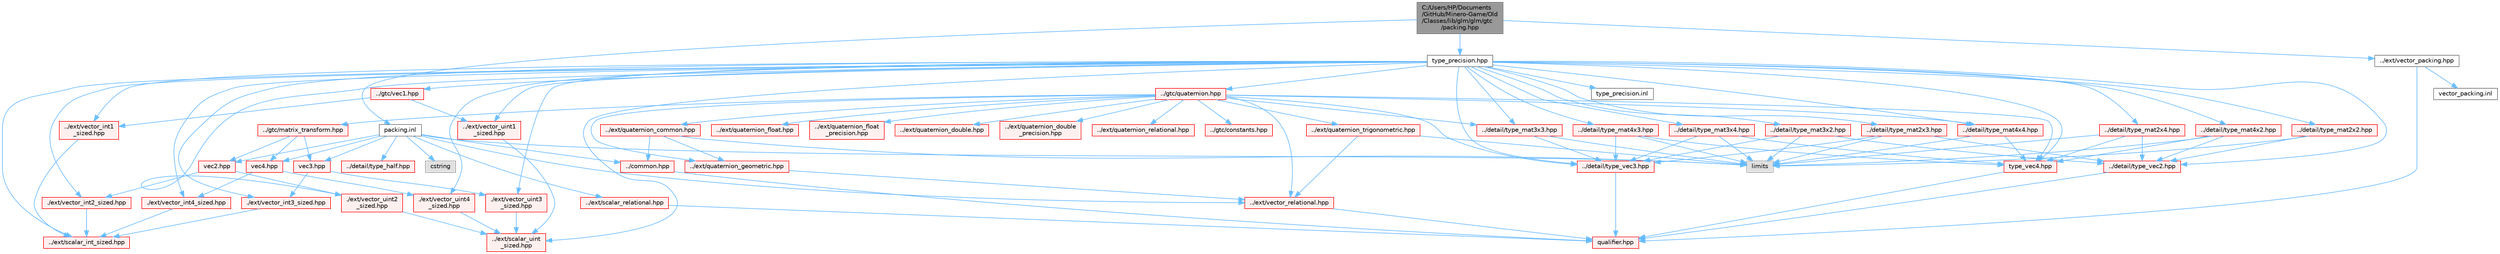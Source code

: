 digraph "C:/Users/HP/Documents/GitHub/Minero-Game/Old/Classes/lib/glm/glm/gtc/packing.hpp"
{
 // LATEX_PDF_SIZE
  bgcolor="transparent";
  edge [fontname=Helvetica,fontsize=10,labelfontname=Helvetica,labelfontsize=10];
  node [fontname=Helvetica,fontsize=10,shape=box,height=0.2,width=0.4];
  Node1 [id="Node000001",label="C:/Users/HP/Documents\l/GitHub/Minero-Game/Old\l/Classes/lib/glm/glm/gtc\l/packing.hpp",height=0.2,width=0.4,color="gray40", fillcolor="grey60", style="filled", fontcolor="black",tooltip=" "];
  Node1 -> Node2 [id="edge1_Node000001_Node000002",color="steelblue1",style="solid",tooltip=" "];
  Node2 [id="Node000002",label="type_precision.hpp",height=0.2,width=0.4,color="grey40", fillcolor="white", style="filled",URL="$_old_2_classes_2lib_2glm_2glm_2gtc_2type__precision_8hpp.html",tooltip=" "];
  Node2 -> Node3 [id="edge2_Node000002_Node000003",color="steelblue1",style="solid",tooltip=" "];
  Node3 [id="Node000003",label="../gtc/quaternion.hpp",height=0.2,width=0.4,color="red", fillcolor="#FFF0F0", style="filled",URL="$_old_2_classes_2lib_2glm_2glm_2gtc_2quaternion_8hpp.html",tooltip=" "];
  Node3 -> Node4 [id="edge3_Node000003_Node000004",color="steelblue1",style="solid",tooltip=" "];
  Node4 [id="Node000004",label="../gtc/constants.hpp",height=0.2,width=0.4,color="red", fillcolor="#FFF0F0", style="filled",URL="$_old_2_classes_2lib_2glm_2glm_2gtc_2constants_8hpp.html",tooltip=" "];
  Node3 -> Node13 [id="edge4_Node000003_Node000013",color="steelblue1",style="solid",tooltip=" "];
  Node13 [id="Node000013",label="../gtc/matrix_transform.hpp",height=0.2,width=0.4,color="red", fillcolor="#FFF0F0", style="filled",URL="$_old_2_classes_2lib_2glm_2glm_2gtc_2matrix__transform_8hpp.html",tooltip=" "];
  Node13 -> Node23 [id="edge5_Node000013_Node000023",color="steelblue1",style="solid",tooltip=" "];
  Node23 [id="Node000023",label="vec2.hpp",height=0.2,width=0.4,color="red", fillcolor="#FFF0F0", style="filled",URL="$_old_2_classes_2lib_2glm_2glm_2vec2_8hpp.html",tooltip=" "];
  Node23 -> Node33 [id="edge6_Node000023_Node000033",color="steelblue1",style="solid",tooltip=" "];
  Node33 [id="Node000033",label="./ext/vector_int2_sized.hpp",height=0.2,width=0.4,color="red", fillcolor="#FFF0F0", style="filled",URL="$_old_2_classes_2lib_2glm_2glm_2ext_2vector__int2__sized_8hpp.html",tooltip=" "];
  Node33 -> Node34 [id="edge7_Node000033_Node000034",color="steelblue1",style="solid",tooltip=" "];
  Node34 [id="Node000034",label="../ext/scalar_int_sized.hpp",height=0.2,width=0.4,color="red", fillcolor="#FFF0F0", style="filled",URL="$_old_2_classes_2lib_2glm_2glm_2ext_2scalar__int__sized_8hpp.html",tooltip=" "];
  Node23 -> Node36 [id="edge8_Node000023_Node000036",color="steelblue1",style="solid",tooltip=" "];
  Node36 [id="Node000036",label="./ext/vector_uint2\l_sized.hpp",height=0.2,width=0.4,color="red", fillcolor="#FFF0F0", style="filled",URL="$_old_2_classes_2lib_2glm_2glm_2ext_2vector__uint2__sized_8hpp.html",tooltip=" "];
  Node36 -> Node37 [id="edge9_Node000036_Node000037",color="steelblue1",style="solid",tooltip=" "];
  Node37 [id="Node000037",label="../ext/scalar_uint\l_sized.hpp",height=0.2,width=0.4,color="red", fillcolor="#FFF0F0", style="filled",URL="$_old_2_classes_2lib_2glm_2glm_2ext_2scalar__uint__sized_8hpp.html",tooltip=" "];
  Node13 -> Node38 [id="edge10_Node000013_Node000038",color="steelblue1",style="solid",tooltip=" "];
  Node38 [id="Node000038",label="vec3.hpp",height=0.2,width=0.4,color="red", fillcolor="#FFF0F0", style="filled",URL="$_old_2_classes_2lib_2glm_2glm_2vec3_8hpp.html",tooltip=" "];
  Node38 -> Node48 [id="edge11_Node000038_Node000048",color="steelblue1",style="solid",tooltip=" "];
  Node48 [id="Node000048",label="./ext/vector_int3_sized.hpp",height=0.2,width=0.4,color="red", fillcolor="#FFF0F0", style="filled",URL="$_old_2_classes_2lib_2glm_2glm_2ext_2vector__int3__sized_8hpp.html",tooltip=" "];
  Node48 -> Node34 [id="edge12_Node000048_Node000034",color="steelblue1",style="solid",tooltip=" "];
  Node38 -> Node50 [id="edge13_Node000038_Node000050",color="steelblue1",style="solid",tooltip=" "];
  Node50 [id="Node000050",label="./ext/vector_uint3\l_sized.hpp",height=0.2,width=0.4,color="red", fillcolor="#FFF0F0", style="filled",URL="$_old_2_classes_2lib_2glm_2glm_2ext_2vector__uint3__sized_8hpp.html",tooltip=" "];
  Node50 -> Node37 [id="edge14_Node000050_Node000037",color="steelblue1",style="solid",tooltip=" "];
  Node13 -> Node51 [id="edge15_Node000013_Node000051",color="steelblue1",style="solid",tooltip=" "];
  Node51 [id="Node000051",label="vec4.hpp",height=0.2,width=0.4,color="red", fillcolor="#FFF0F0", style="filled",URL="$_old_2_classes_2lib_2glm_2glm_2vec4_8hpp.html",tooltip=" "];
  Node51 -> Node59 [id="edge16_Node000051_Node000059",color="steelblue1",style="solid",tooltip=" "];
  Node59 [id="Node000059",label="./ext/vector_int4_sized.hpp",height=0.2,width=0.4,color="red", fillcolor="#FFF0F0", style="filled",URL="$_old_2_classes_2lib_2glm_2glm_2ext_2vector__int4__sized_8hpp.html",tooltip=" "];
  Node59 -> Node34 [id="edge17_Node000059_Node000034",color="steelblue1",style="solid",tooltip=" "];
  Node51 -> Node61 [id="edge18_Node000051_Node000061",color="steelblue1",style="solid",tooltip=" "];
  Node61 [id="Node000061",label="./ext/vector_uint4\l_sized.hpp",height=0.2,width=0.4,color="red", fillcolor="#FFF0F0", style="filled",URL="$_old_2_classes_2lib_2glm_2glm_2ext_2vector__uint4__sized_8hpp.html",tooltip=" "];
  Node61 -> Node37 [id="edge19_Node000061_Node000037",color="steelblue1",style="solid",tooltip=" "];
  Node3 -> Node147 [id="edge20_Node000003_Node000147",color="steelblue1",style="solid",tooltip=" "];
  Node147 [id="Node000147",label="../ext/vector_relational.hpp",height=0.2,width=0.4,color="red", fillcolor="#FFF0F0", style="filled",URL="$_old_2_classes_2lib_2glm_2glm_2ext_2vector__relational_8hpp.html",tooltip=" "];
  Node147 -> Node18 [id="edge21_Node000147_Node000018",color="steelblue1",style="solid",tooltip=" "];
  Node18 [id="Node000018",label="qualifier.hpp",height=0.2,width=0.4,color="red", fillcolor="#FFF0F0", style="filled",URL="$_old_2_classes_2lib_2glm_2glm_2detail_2qualifier_8hpp.html",tooltip=" "];
  Node3 -> Node150 [id="edge22_Node000003_Node000150",color="steelblue1",style="solid",tooltip=" "];
  Node150 [id="Node000150",label="../ext/quaternion_common.hpp",height=0.2,width=0.4,color="red", fillcolor="#FFF0F0", style="filled",URL="$_old_2_classes_2lib_2glm_2glm_2ext_2quaternion__common_8hpp.html",tooltip=" "];
  Node150 -> Node151 [id="edge23_Node000150_Node000151",color="steelblue1",style="solid",tooltip=" "];
  Node151 [id="Node000151",label="../ext/quaternion_geometric.hpp",height=0.2,width=0.4,color="red", fillcolor="#FFF0F0", style="filled",URL="$_old_2_classes_2lib_2glm_2glm_2ext_2quaternion__geometric_8hpp.html",tooltip=" "];
  Node151 -> Node147 [id="edge24_Node000151_Node000147",color="steelblue1",style="solid",tooltip=" "];
  Node150 -> Node130 [id="edge25_Node000150_Node000130",color="steelblue1",style="solid",tooltip=" "];
  Node130 [id="Node000130",label="../common.hpp",height=0.2,width=0.4,color="red", fillcolor="#FFF0F0", style="filled",URL="$_old_2_classes_2lib_2glm_2glm_2common_8hpp.html",tooltip=" "];
  Node130 -> Node18 [id="edge26_Node000130_Node000018",color="steelblue1",style="solid",tooltip=" "];
  Node150 -> Node11 [id="edge27_Node000150_Node000011",color="steelblue1",style="solid",tooltip=" "];
  Node11 [id="Node000011",label="limits",height=0.2,width=0.4,color="grey60", fillcolor="#E0E0E0", style="filled",tooltip=" "];
  Node3 -> Node155 [id="edge28_Node000003_Node000155",color="steelblue1",style="solid",tooltip=" "];
  Node155 [id="Node000155",label="../ext/quaternion_float.hpp",height=0.2,width=0.4,color="red", fillcolor="#FFF0F0", style="filled",URL="$_old_2_classes_2lib_2glm_2glm_2ext_2quaternion__float_8hpp.html",tooltip=" "];
  Node3 -> Node160 [id="edge29_Node000003_Node000160",color="steelblue1",style="solid",tooltip=" "];
  Node160 [id="Node000160",label="../ext/quaternion_float\l_precision.hpp",height=0.2,width=0.4,color="red", fillcolor="#FFF0F0", style="filled",URL="$_old_2_classes_2lib_2glm_2glm_2ext_2quaternion__float__precision_8hpp.html",tooltip=" "];
  Node3 -> Node161 [id="edge30_Node000003_Node000161",color="steelblue1",style="solid",tooltip=" "];
  Node161 [id="Node000161",label="../ext/quaternion_double.hpp",height=0.2,width=0.4,color="red", fillcolor="#FFF0F0", style="filled",URL="$_old_2_classes_2lib_2glm_2glm_2ext_2quaternion__double_8hpp.html",tooltip=" "];
  Node3 -> Node162 [id="edge31_Node000003_Node000162",color="steelblue1",style="solid",tooltip=" "];
  Node162 [id="Node000162",label="../ext/quaternion_double\l_precision.hpp",height=0.2,width=0.4,color="red", fillcolor="#FFF0F0", style="filled",URL="$_old_2_classes_2lib_2glm_2glm_2ext_2quaternion__double__precision_8hpp.html",tooltip=" "];
  Node3 -> Node157 [id="edge32_Node000003_Node000157",color="steelblue1",style="solid",tooltip=" "];
  Node157 [id="Node000157",label="../ext/quaternion_relational.hpp",height=0.2,width=0.4,color="red", fillcolor="#FFF0F0", style="filled",URL="$_old_2_classes_2lib_2glm_2glm_2ext_2quaternion__relational_8hpp.html",tooltip=" "];
  Node3 -> Node151 [id="edge33_Node000003_Node000151",color="steelblue1",style="solid",tooltip=" "];
  Node3 -> Node163 [id="edge34_Node000003_Node000163",color="steelblue1",style="solid",tooltip=" "];
  Node163 [id="Node000163",label="../ext/quaternion_trigonometric.hpp",height=0.2,width=0.4,color="red", fillcolor="#FFF0F0", style="filled",URL="$_old_2_classes_2lib_2glm_2glm_2ext_2quaternion__trigonometric_8hpp.html",tooltip=" "];
  Node163 -> Node147 [id="edge35_Node000163_Node000147",color="steelblue1",style="solid",tooltip=" "];
  Node163 -> Node11 [id="edge36_Node000163_Node000011",color="steelblue1",style="solid",tooltip=" "];
  Node3 -> Node92 [id="edge37_Node000003_Node000092",color="steelblue1",style="solid",tooltip=" "];
  Node92 [id="Node000092",label="../detail/type_mat3x3.hpp",height=0.2,width=0.4,color="red", fillcolor="#FFF0F0", style="filled",URL="$_old_2_classes_2lib_2glm_2glm_2detail_2type__mat3x3_8hpp.html",tooltip=" "];
  Node92 -> Node40 [id="edge38_Node000092_Node000040",color="steelblue1",style="solid",tooltip=" "];
  Node40 [id="Node000040",label="../detail/type_vec3.hpp",height=0.2,width=0.4,color="red", fillcolor="#FFF0F0", style="filled",URL="$_old_2_classes_2lib_2glm_2glm_2detail_2type__vec3_8hpp.html",tooltip=" "];
  Node40 -> Node18 [id="edge39_Node000040_Node000018",color="steelblue1",style="solid",tooltip=" "];
  Node92 -> Node11 [id="edge40_Node000092_Node000011",color="steelblue1",style="solid",tooltip=" "];
  Node3 -> Node16 [id="edge41_Node000003_Node000016",color="steelblue1",style="solid",tooltip=" "];
  Node16 [id="Node000016",label="../detail/type_mat4x4.hpp",height=0.2,width=0.4,color="red", fillcolor="#FFF0F0", style="filled",URL="$_old_2_classes_2lib_2glm_2glm_2detail_2type__mat4x4_8hpp.html",tooltip=" "];
  Node16 -> Node17 [id="edge42_Node000016_Node000017",color="steelblue1",style="solid",tooltip=" "];
  Node17 [id="Node000017",label="type_vec4.hpp",height=0.2,width=0.4,color="red", fillcolor="#FFF0F0", style="filled",URL="$_old_2_classes_2lib_2glm_2glm_2detail_2type__vec4_8hpp.html",tooltip=" "];
  Node17 -> Node18 [id="edge43_Node000017_Node000018",color="steelblue1",style="solid",tooltip=" "];
  Node16 -> Node11 [id="edge44_Node000016_Node000011",color="steelblue1",style="solid",tooltip=" "];
  Node3 -> Node40 [id="edge45_Node000003_Node000040",color="steelblue1",style="solid",tooltip=" "];
  Node3 -> Node17 [id="edge46_Node000003_Node000017",color="steelblue1",style="solid",tooltip=" "];
  Node2 -> Node170 [id="edge47_Node000002_Node000170",color="steelblue1",style="solid",tooltip=" "];
  Node170 [id="Node000170",label="../gtc/vec1.hpp",height=0.2,width=0.4,color="red", fillcolor="#FFF0F0", style="filled",URL="$_old_2_classes_2lib_2glm_2glm_2gtc_2vec1_8hpp.html",tooltip=" "];
  Node170 -> Node178 [id="edge48_Node000170_Node000178",color="steelblue1",style="solid",tooltip=" "];
  Node178 [id="Node000178",label="../ext/vector_int1\l_sized.hpp",height=0.2,width=0.4,color="red", fillcolor="#FFF0F0", style="filled",URL="$_old_2_classes_2lib_2glm_2glm_2ext_2vector__int1__sized_8hpp.html",tooltip=" "];
  Node178 -> Node34 [id="edge49_Node000178_Node000034",color="steelblue1",style="solid",tooltip=" "];
  Node170 -> Node180 [id="edge50_Node000170_Node000180",color="steelblue1",style="solid",tooltip=" "];
  Node180 [id="Node000180",label="../ext/vector_uint1\l_sized.hpp",height=0.2,width=0.4,color="red", fillcolor="#FFF0F0", style="filled",URL="$_old_2_classes_2lib_2glm_2glm_2ext_2vector__uint1__sized_8hpp.html",tooltip=" "];
  Node180 -> Node37 [id="edge51_Node000180_Node000037",color="steelblue1",style="solid",tooltip=" "];
  Node2 -> Node178 [id="edge52_Node000002_Node000178",color="steelblue1",style="solid",tooltip=" "];
  Node2 -> Node33 [id="edge53_Node000002_Node000033",color="steelblue1",style="solid",tooltip=" "];
  Node2 -> Node48 [id="edge54_Node000002_Node000048",color="steelblue1",style="solid",tooltip=" "];
  Node2 -> Node59 [id="edge55_Node000002_Node000059",color="steelblue1",style="solid",tooltip=" "];
  Node2 -> Node34 [id="edge56_Node000002_Node000034",color="steelblue1",style="solid",tooltip=" "];
  Node2 -> Node180 [id="edge57_Node000002_Node000180",color="steelblue1",style="solid",tooltip=" "];
  Node2 -> Node36 [id="edge58_Node000002_Node000036",color="steelblue1",style="solid",tooltip=" "];
  Node2 -> Node50 [id="edge59_Node000002_Node000050",color="steelblue1",style="solid",tooltip=" "];
  Node2 -> Node61 [id="edge60_Node000002_Node000061",color="steelblue1",style="solid",tooltip=" "];
  Node2 -> Node37 [id="edge61_Node000002_Node000037",color="steelblue1",style="solid",tooltip=" "];
  Node2 -> Node25 [id="edge62_Node000002_Node000025",color="steelblue1",style="solid",tooltip=" "];
  Node25 [id="Node000025",label="../detail/type_vec2.hpp",height=0.2,width=0.4,color="red", fillcolor="#FFF0F0", style="filled",URL="$_old_2_classes_2lib_2glm_2glm_2detail_2type__vec2_8hpp.html",tooltip=" "];
  Node25 -> Node18 [id="edge63_Node000025_Node000018",color="steelblue1",style="solid",tooltip=" "];
  Node2 -> Node40 [id="edge64_Node000002_Node000040",color="steelblue1",style="solid",tooltip=" "];
  Node2 -> Node17 [id="edge65_Node000002_Node000017",color="steelblue1",style="solid",tooltip=" "];
  Node2 -> Node64 [id="edge66_Node000002_Node000064",color="steelblue1",style="solid",tooltip=" "];
  Node64 [id="Node000064",label="../detail/type_mat2x2.hpp",height=0.2,width=0.4,color="red", fillcolor="#FFF0F0", style="filled",URL="$_old_2_classes_2lib_2glm_2glm_2detail_2type__mat2x2_8hpp.html",tooltip=" "];
  Node64 -> Node25 [id="edge67_Node000064_Node000025",color="steelblue1",style="solid",tooltip=" "];
  Node64 -> Node11 [id="edge68_Node000064_Node000011",color="steelblue1",style="solid",tooltip=" "];
  Node2 -> Node71 [id="edge69_Node000002_Node000071",color="steelblue1",style="solid",tooltip=" "];
  Node71 [id="Node000071",label="../detail/type_mat2x3.hpp",height=0.2,width=0.4,color="red", fillcolor="#FFF0F0", style="filled",URL="$_old_2_classes_2lib_2glm_2glm_2detail_2type__mat2x3_8hpp.html",tooltip=" "];
  Node71 -> Node25 [id="edge70_Node000071_Node000025",color="steelblue1",style="solid",tooltip=" "];
  Node71 -> Node40 [id="edge71_Node000071_Node000040",color="steelblue1",style="solid",tooltip=" "];
  Node71 -> Node11 [id="edge72_Node000071_Node000011",color="steelblue1",style="solid",tooltip=" "];
  Node2 -> Node78 [id="edge73_Node000002_Node000078",color="steelblue1",style="solid",tooltip=" "];
  Node78 [id="Node000078",label="../detail/type_mat2x4.hpp",height=0.2,width=0.4,color="red", fillcolor="#FFF0F0", style="filled",URL="$_old_2_classes_2lib_2glm_2glm_2detail_2type__mat2x4_8hpp.html",tooltip=" "];
  Node78 -> Node25 [id="edge74_Node000078_Node000025",color="steelblue1",style="solid",tooltip=" "];
  Node78 -> Node17 [id="edge75_Node000078_Node000017",color="steelblue1",style="solid",tooltip=" "];
  Node78 -> Node11 [id="edge76_Node000078_Node000011",color="steelblue1",style="solid",tooltip=" "];
  Node2 -> Node85 [id="edge77_Node000002_Node000085",color="steelblue1",style="solid",tooltip=" "];
  Node85 [id="Node000085",label="../detail/type_mat3x2.hpp",height=0.2,width=0.4,color="red", fillcolor="#FFF0F0", style="filled",URL="$_old_2_classes_2lib_2glm_2glm_2detail_2type__mat3x2_8hpp.html",tooltip=" "];
  Node85 -> Node25 [id="edge78_Node000085_Node000025",color="steelblue1",style="solid",tooltip=" "];
  Node85 -> Node40 [id="edge79_Node000085_Node000040",color="steelblue1",style="solid",tooltip=" "];
  Node85 -> Node11 [id="edge80_Node000085_Node000011",color="steelblue1",style="solid",tooltip=" "];
  Node2 -> Node92 [id="edge81_Node000002_Node000092",color="steelblue1",style="solid",tooltip=" "];
  Node2 -> Node99 [id="edge82_Node000002_Node000099",color="steelblue1",style="solid",tooltip=" "];
  Node99 [id="Node000099",label="../detail/type_mat3x4.hpp",height=0.2,width=0.4,color="red", fillcolor="#FFF0F0", style="filled",URL="$_old_2_classes_2lib_2glm_2glm_2detail_2type__mat3x4_8hpp.html",tooltip=" "];
  Node99 -> Node40 [id="edge83_Node000099_Node000040",color="steelblue1",style="solid",tooltip=" "];
  Node99 -> Node17 [id="edge84_Node000099_Node000017",color="steelblue1",style="solid",tooltip=" "];
  Node99 -> Node11 [id="edge85_Node000099_Node000011",color="steelblue1",style="solid",tooltip=" "];
  Node2 -> Node106 [id="edge86_Node000002_Node000106",color="steelblue1",style="solid",tooltip=" "];
  Node106 [id="Node000106",label="../detail/type_mat4x2.hpp",height=0.2,width=0.4,color="red", fillcolor="#FFF0F0", style="filled",URL="$_old_2_classes_2lib_2glm_2glm_2detail_2type__mat4x2_8hpp.html",tooltip=" "];
  Node106 -> Node25 [id="edge87_Node000106_Node000025",color="steelblue1",style="solid",tooltip=" "];
  Node106 -> Node17 [id="edge88_Node000106_Node000017",color="steelblue1",style="solid",tooltip=" "];
  Node106 -> Node11 [id="edge89_Node000106_Node000011",color="steelblue1",style="solid",tooltip=" "];
  Node2 -> Node113 [id="edge90_Node000002_Node000113",color="steelblue1",style="solid",tooltip=" "];
  Node113 [id="Node000113",label="../detail/type_mat4x3.hpp",height=0.2,width=0.4,color="red", fillcolor="#FFF0F0", style="filled",URL="$_old_2_classes_2lib_2glm_2glm_2detail_2type__mat4x3_8hpp.html",tooltip=" "];
  Node113 -> Node40 [id="edge91_Node000113_Node000040",color="steelblue1",style="solid",tooltip=" "];
  Node113 -> Node17 [id="edge92_Node000113_Node000017",color="steelblue1",style="solid",tooltip=" "];
  Node113 -> Node11 [id="edge93_Node000113_Node000011",color="steelblue1",style="solid",tooltip=" "];
  Node2 -> Node16 [id="edge94_Node000002_Node000016",color="steelblue1",style="solid",tooltip=" "];
  Node2 -> Node181 [id="edge95_Node000002_Node000181",color="steelblue1",style="solid",tooltip=" "];
  Node181 [id="Node000181",label="type_precision.inl",height=0.2,width=0.4,color="grey40", fillcolor="white", style="filled",URL="$_old_2_classes_2lib_2glm_2glm_2gtc_2type__precision_8inl.html",tooltip=" "];
  Node1 -> Node182 [id="edge96_Node000001_Node000182",color="steelblue1",style="solid",tooltip=" "];
  Node182 [id="Node000182",label="../ext/vector_packing.hpp",height=0.2,width=0.4,color="grey40", fillcolor="white", style="filled",URL="$_old_2_classes_2lib_2glm_2glm_2ext_2vector__packing_8hpp.html",tooltip=" "];
  Node182 -> Node18 [id="edge97_Node000182_Node000018",color="steelblue1",style="solid",tooltip=" "];
  Node182 -> Node183 [id="edge98_Node000182_Node000183",color="steelblue1",style="solid",tooltip=" "];
  Node183 [id="Node000183",label="vector_packing.inl",height=0.2,width=0.4,color="grey40", fillcolor="white", style="filled",URL="$_old_2_classes_2lib_2glm_2glm_2ext_2vector__packing_8inl.html",tooltip=" "];
  Node1 -> Node184 [id="edge99_Node000001_Node000184",color="steelblue1",style="solid",tooltip=" "];
  Node184 [id="Node000184",label="packing.inl",height=0.2,width=0.4,color="grey40", fillcolor="white", style="filled",URL="$_old_2_classes_2lib_2glm_2glm_2gtc_2packing_8inl.html",tooltip=" "];
  Node184 -> Node185 [id="edge100_Node000184_Node000185",color="steelblue1",style="solid",tooltip=" "];
  Node185 [id="Node000185",label="../ext/scalar_relational.hpp",height=0.2,width=0.4,color="red", fillcolor="#FFF0F0", style="filled",URL="$_old_2_classes_2lib_2glm_2glm_2ext_2scalar__relational_8hpp.html",tooltip=" "];
  Node185 -> Node18 [id="edge101_Node000185_Node000018",color="steelblue1",style="solid",tooltip=" "];
  Node184 -> Node147 [id="edge102_Node000184_Node000147",color="steelblue1",style="solid",tooltip=" "];
  Node184 -> Node130 [id="edge103_Node000184_Node000130",color="steelblue1",style="solid",tooltip=" "];
  Node184 -> Node23 [id="edge104_Node000184_Node000023",color="steelblue1",style="solid",tooltip=" "];
  Node184 -> Node38 [id="edge105_Node000184_Node000038",color="steelblue1",style="solid",tooltip=" "];
  Node184 -> Node51 [id="edge106_Node000184_Node000051",color="steelblue1",style="solid",tooltip=" "];
  Node184 -> Node187 [id="edge107_Node000184_Node000187",color="steelblue1",style="solid",tooltip=" "];
  Node187 [id="Node000187",label="../detail/type_half.hpp",height=0.2,width=0.4,color="red", fillcolor="#FFF0F0", style="filled",URL="$_old_2_classes_2lib_2glm_2glm_2detail_2type__half_8hpp.html",tooltip=" "];
  Node184 -> Node189 [id="edge108_Node000184_Node000189",color="steelblue1",style="solid",tooltip=" "];
  Node189 [id="Node000189",label="cstring",height=0.2,width=0.4,color="grey60", fillcolor="#E0E0E0", style="filled",tooltip=" "];
  Node184 -> Node11 [id="edge109_Node000184_Node000011",color="steelblue1",style="solid",tooltip=" "];
}
